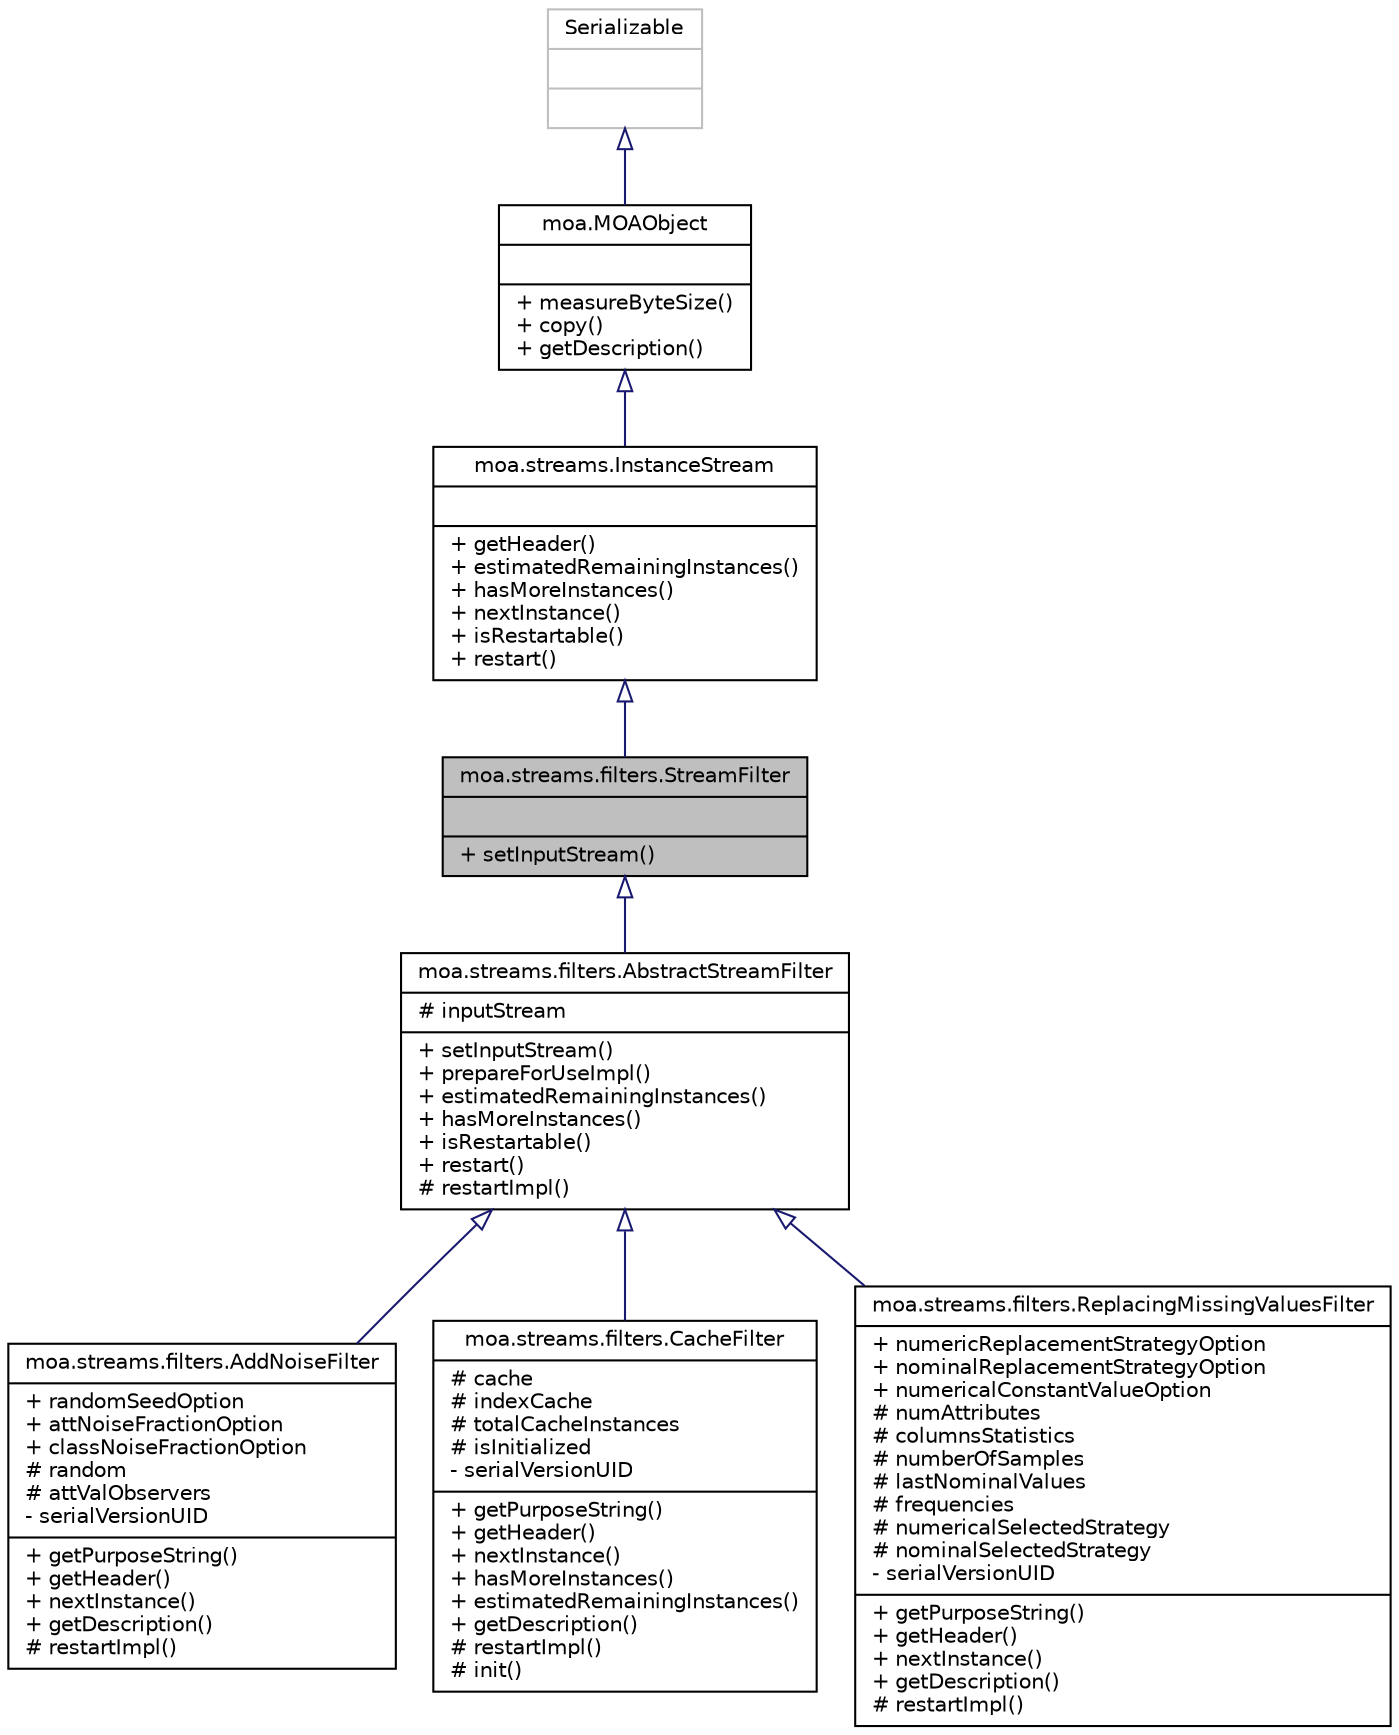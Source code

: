 digraph G
{
  edge [fontname="Helvetica",fontsize="10",labelfontname="Helvetica",labelfontsize="10"];
  node [fontname="Helvetica",fontsize="10",shape=record];
  Node1 [label="{moa.streams.filters.StreamFilter\n||+ setInputStream()\l}",height=0.2,width=0.4,color="black", fillcolor="grey75", style="filled" fontcolor="black"];
  Node2 -> Node1 [dir=back,color="midnightblue",fontsize="10",style="solid",arrowtail="empty",fontname="Helvetica"];
  Node2 [label="{moa.streams.InstanceStream\n||+ getHeader()\l+ estimatedRemainingInstances()\l+ hasMoreInstances()\l+ nextInstance()\l+ isRestartable()\l+ restart()\l}",height=0.2,width=0.4,color="black", fillcolor="white", style="filled",URL="$interfacemoa_1_1streams_1_1InstanceStream.html",tooltip="Interface representing a data stream of instances."];
  Node3 -> Node2 [dir=back,color="midnightblue",fontsize="10",style="solid",arrowtail="empty",fontname="Helvetica"];
  Node3 [label="{moa.MOAObject\n||+ measureByteSize()\l+ copy()\l+ getDescription()\l}",height=0.2,width=0.4,color="black", fillcolor="white", style="filled",URL="$interfacemoa_1_1MOAObject.html",tooltip="Interface implemented by classes in MOA, so that all are serializable, can produce..."];
  Node4 -> Node3 [dir=back,color="midnightblue",fontsize="10",style="solid",arrowtail="empty",fontname="Helvetica"];
  Node4 [label="{Serializable\n||}",height=0.2,width=0.4,color="grey75", fillcolor="white", style="filled"];
  Node1 -> Node5 [dir=back,color="midnightblue",fontsize="10",style="solid",arrowtail="empty",fontname="Helvetica"];
  Node5 [label="{moa.streams.filters.AbstractStreamFilter\n|# inputStream\l|+ setInputStream()\l+ prepareForUseImpl()\l+ estimatedRemainingInstances()\l+ hasMoreInstances()\l+ isRestartable()\l+ restart()\l# restartImpl()\l}",height=0.2,width=0.4,color="black", fillcolor="white", style="filled",URL="$classmoa_1_1streams_1_1filters_1_1AbstractStreamFilter.html",tooltip="Abstract Stream Filter."];
  Node5 -> Node6 [dir=back,color="midnightblue",fontsize="10",style="solid",arrowtail="empty",fontname="Helvetica"];
  Node6 [label="{moa.streams.filters.AddNoiseFilter\n|+ randomSeedOption\l+ attNoiseFractionOption\l+ classNoiseFractionOption\l# random\l# attValObservers\l- serialVersionUID\l|+ getPurposeString()\l+ getHeader()\l+ nextInstance()\l+ getDescription()\l# restartImpl()\l}",height=0.2,width=0.4,color="black", fillcolor="white", style="filled",URL="$classmoa_1_1streams_1_1filters_1_1AddNoiseFilter.html",tooltip="Filter for adding random noise to examples in a stream."];
  Node5 -> Node7 [dir=back,color="midnightblue",fontsize="10",style="solid",arrowtail="empty",fontname="Helvetica"];
  Node7 [label="{moa.streams.filters.CacheFilter\n|# cache\l# indexCache\l# totalCacheInstances\l# isInitialized\l- serialVersionUID\l|+ getPurposeString()\l+ getHeader()\l+ nextInstance()\l+ hasMoreInstances()\l+ estimatedRemainingInstances()\l+ getDescription()\l# restartImpl()\l# init()\l}",height=0.2,width=0.4,color="black", fillcolor="white", style="filled",URL="$classmoa_1_1streams_1_1filters_1_1CacheFilter.html",tooltip="Filter for representing a stream that is cached in memory."];
  Node5 -> Node8 [dir=back,color="midnightblue",fontsize="10",style="solid",arrowtail="empty",fontname="Helvetica"];
  Node8 [label="{moa.streams.filters.ReplacingMissingValuesFilter\n|+ numericReplacementStrategyOption\l+ nominalReplacementStrategyOption\l+ numericalConstantValueOption\l# numAttributes\l# columnsStatistics\l# numberOfSamples\l# lastNominalValues\l# frequencies\l# numericalSelectedStrategy\l# nominalSelectedStrategy\l- serialVersionUID\l|+ getPurposeString()\l+ getHeader()\l+ nextInstance()\l+ getDescription()\l# restartImpl()\l}",height=0.2,width=0.4,color="black", fillcolor="white", style="filled",URL="$classmoa_1_1streams_1_1filters_1_1ReplacingMissingValuesFilter.html",tooltip="Replaces the missing values with another value according to the selected strategy..."];
}
